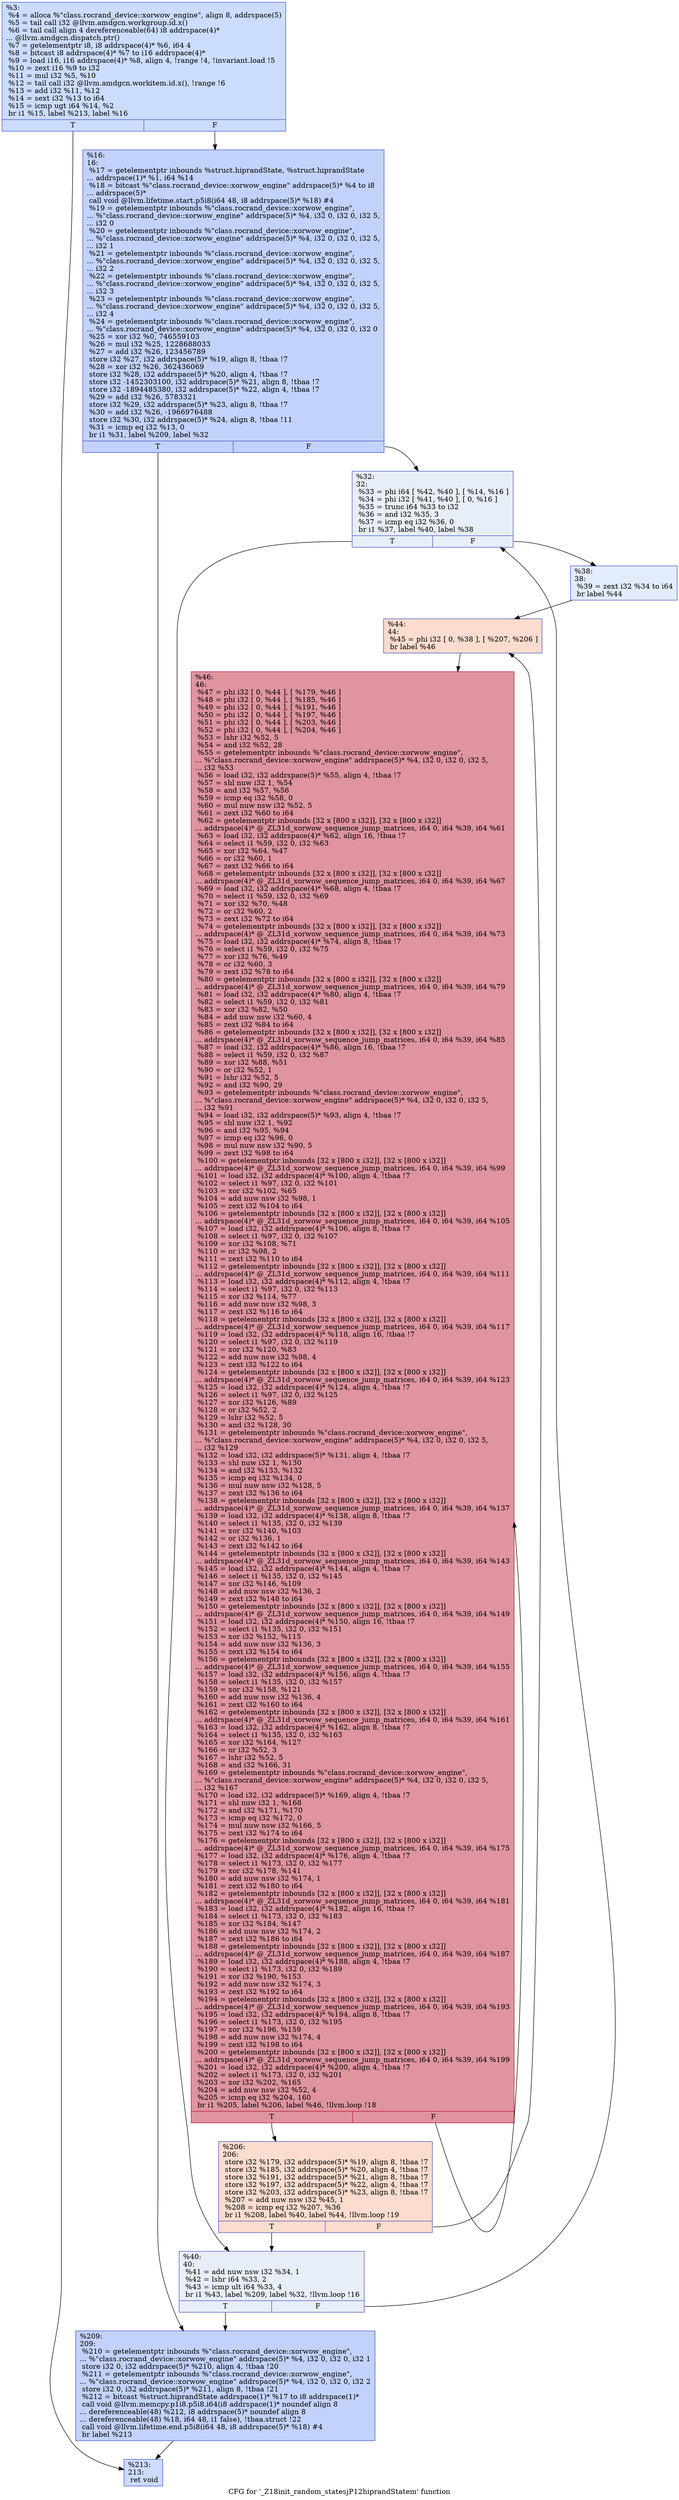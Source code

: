 digraph "CFG for '_Z18init_random_statesjP12hiprandStatem' function" {
	label="CFG for '_Z18init_random_statesjP12hiprandStatem' function";

	Node0x630aa60 [shape=record,color="#3d50c3ff", style=filled, fillcolor="#8caffe70",label="{%3:\l  %4 = alloca %\"class.rocrand_device::xorwow_engine\", align 8, addrspace(5)\l  %5 = tail call i32 @llvm.amdgcn.workgroup.id.x()\l  %6 = tail call align 4 dereferenceable(64) i8 addrspace(4)*\l... @llvm.amdgcn.dispatch.ptr()\l  %7 = getelementptr i8, i8 addrspace(4)* %6, i64 4\l  %8 = bitcast i8 addrspace(4)* %7 to i16 addrspace(4)*\l  %9 = load i16, i16 addrspace(4)* %8, align 4, !range !4, !invariant.load !5\l  %10 = zext i16 %9 to i32\l  %11 = mul i32 %5, %10\l  %12 = tail call i32 @llvm.amdgcn.workitem.id.x(), !range !6\l  %13 = add i32 %11, %12\l  %14 = sext i32 %13 to i64\l  %15 = icmp ugt i64 %14, %2\l  br i1 %15, label %213, label %16\l|{<s0>T|<s1>F}}"];
	Node0x630aa60:s0 -> Node0x630fdb0;
	Node0x630aa60:s1 -> Node0x630fe40;
	Node0x630fe40 [shape=record,color="#3d50c3ff", style=filled, fillcolor="#779af770",label="{%16:\l16:                                               \l  %17 = getelementptr inbounds %struct.hiprandState, %struct.hiprandState\l... addrspace(1)* %1, i64 %14\l  %18 = bitcast %\"class.rocrand_device::xorwow_engine\" addrspace(5)* %4 to i8\l... addrspace(5)*\l  call void @llvm.lifetime.start.p5i8(i64 48, i8 addrspace(5)* %18) #4\l  %19 = getelementptr inbounds %\"class.rocrand_device::xorwow_engine\",\l... %\"class.rocrand_device::xorwow_engine\" addrspace(5)* %4, i32 0, i32 0, i32 5,\l... i32 0\l  %20 = getelementptr inbounds %\"class.rocrand_device::xorwow_engine\",\l... %\"class.rocrand_device::xorwow_engine\" addrspace(5)* %4, i32 0, i32 0, i32 5,\l... i32 1\l  %21 = getelementptr inbounds %\"class.rocrand_device::xorwow_engine\",\l... %\"class.rocrand_device::xorwow_engine\" addrspace(5)* %4, i32 0, i32 0, i32 5,\l... i32 2\l  %22 = getelementptr inbounds %\"class.rocrand_device::xorwow_engine\",\l... %\"class.rocrand_device::xorwow_engine\" addrspace(5)* %4, i32 0, i32 0, i32 5,\l... i32 3\l  %23 = getelementptr inbounds %\"class.rocrand_device::xorwow_engine\",\l... %\"class.rocrand_device::xorwow_engine\" addrspace(5)* %4, i32 0, i32 0, i32 5,\l... i32 4\l  %24 = getelementptr inbounds %\"class.rocrand_device::xorwow_engine\",\l... %\"class.rocrand_device::xorwow_engine\" addrspace(5)* %4, i32 0, i32 0, i32 0\l  %25 = xor i32 %0, 746559103\l  %26 = mul i32 %25, 1228688033\l  %27 = add i32 %26, 123456789\l  store i32 %27, i32 addrspace(5)* %19, align 8, !tbaa !7\l  %28 = xor i32 %26, 362436069\l  store i32 %28, i32 addrspace(5)* %20, align 4, !tbaa !7\l  store i32 -1452303100, i32 addrspace(5)* %21, align 8, !tbaa !7\l  store i32 -1894485380, i32 addrspace(5)* %22, align 4, !tbaa !7\l  %29 = add i32 %26, 5783321\l  store i32 %29, i32 addrspace(5)* %23, align 8, !tbaa !7\l  %30 = add i32 %26, -1966976488\l  store i32 %30, i32 addrspace(5)* %24, align 8, !tbaa !11\l  %31 = icmp eq i32 %13, 0\l  br i1 %31, label %209, label %32\l|{<s0>T|<s1>F}}"];
	Node0x630fe40:s0 -> Node0x6311a70;
	Node0x630fe40:s1 -> Node0x6311b00;
	Node0x6311b00 [shape=record,color="#3d50c3ff", style=filled, fillcolor="#cbd8ee70",label="{%32:\l32:                                               \l  %33 = phi i64 [ %42, %40 ], [ %14, %16 ]\l  %34 = phi i32 [ %41, %40 ], [ 0, %16 ]\l  %35 = trunc i64 %33 to i32\l  %36 = and i32 %35, 3\l  %37 = icmp eq i32 %36, 0\l  br i1 %37, label %40, label %38\l|{<s0>T|<s1>F}}"];
	Node0x6311b00:s0 -> Node0x630ff80;
	Node0x6311b00:s1 -> Node0x6312130;
	Node0x6312130 [shape=record,color="#3d50c3ff", style=filled, fillcolor="#bfd3f670",label="{%38:\l38:                                               \l  %39 = zext i32 %34 to i64\l  br label %44\l}"];
	Node0x6312130 -> Node0x63122e0;
	Node0x630ff80 [shape=record,color="#3d50c3ff", style=filled, fillcolor="#cbd8ee70",label="{%40:\l40:                                               \l  %41 = add nuw nsw i32 %34, 1\l  %42 = lshr i64 %33, 2\l  %43 = icmp ult i64 %33, 4\l  br i1 %43, label %209, label %32, !llvm.loop !16\l|{<s0>T|<s1>F}}"];
	Node0x630ff80:s0 -> Node0x6311a70;
	Node0x630ff80:s1 -> Node0x6311b00;
	Node0x63122e0 [shape=record,color="#3d50c3ff", style=filled, fillcolor="#f7af9170",label="{%44:\l44:                                               \l  %45 = phi i32 [ 0, %38 ], [ %207, %206 ]\l  br label %46\l}"];
	Node0x63122e0 -> Node0x63127c0;
	Node0x63127c0 [shape=record,color="#b70d28ff", style=filled, fillcolor="#b70d2870",label="{%46:\l46:                                               \l  %47 = phi i32 [ 0, %44 ], [ %179, %46 ]\l  %48 = phi i32 [ 0, %44 ], [ %185, %46 ]\l  %49 = phi i32 [ 0, %44 ], [ %191, %46 ]\l  %50 = phi i32 [ 0, %44 ], [ %197, %46 ]\l  %51 = phi i32 [ 0, %44 ], [ %203, %46 ]\l  %52 = phi i32 [ 0, %44 ], [ %204, %46 ]\l  %53 = lshr i32 %52, 5\l  %54 = and i32 %52, 28\l  %55 = getelementptr inbounds %\"class.rocrand_device::xorwow_engine\",\l... %\"class.rocrand_device::xorwow_engine\" addrspace(5)* %4, i32 0, i32 0, i32 5,\l... i32 %53\l  %56 = load i32, i32 addrspace(5)* %55, align 4, !tbaa !7\l  %57 = shl nuw i32 1, %54\l  %58 = and i32 %57, %56\l  %59 = icmp eq i32 %58, 0\l  %60 = mul nuw nsw i32 %52, 5\l  %61 = zext i32 %60 to i64\l  %62 = getelementptr inbounds [32 x [800 x i32]], [32 x [800 x i32]]\l... addrspace(4)* @_ZL31d_xorwow_sequence_jump_matrices, i64 0, i64 %39, i64 %61\l  %63 = load i32, i32 addrspace(4)* %62, align 16, !tbaa !7\l  %64 = select i1 %59, i32 0, i32 %63\l  %65 = xor i32 %64, %47\l  %66 = or i32 %60, 1\l  %67 = zext i32 %66 to i64\l  %68 = getelementptr inbounds [32 x [800 x i32]], [32 x [800 x i32]]\l... addrspace(4)* @_ZL31d_xorwow_sequence_jump_matrices, i64 0, i64 %39, i64 %67\l  %69 = load i32, i32 addrspace(4)* %68, align 4, !tbaa !7\l  %70 = select i1 %59, i32 0, i32 %69\l  %71 = xor i32 %70, %48\l  %72 = or i32 %60, 2\l  %73 = zext i32 %72 to i64\l  %74 = getelementptr inbounds [32 x [800 x i32]], [32 x [800 x i32]]\l... addrspace(4)* @_ZL31d_xorwow_sequence_jump_matrices, i64 0, i64 %39, i64 %73\l  %75 = load i32, i32 addrspace(4)* %74, align 8, !tbaa !7\l  %76 = select i1 %59, i32 0, i32 %75\l  %77 = xor i32 %76, %49\l  %78 = or i32 %60, 3\l  %79 = zext i32 %78 to i64\l  %80 = getelementptr inbounds [32 x [800 x i32]], [32 x [800 x i32]]\l... addrspace(4)* @_ZL31d_xorwow_sequence_jump_matrices, i64 0, i64 %39, i64 %79\l  %81 = load i32, i32 addrspace(4)* %80, align 4, !tbaa !7\l  %82 = select i1 %59, i32 0, i32 %81\l  %83 = xor i32 %82, %50\l  %84 = add nuw nsw i32 %60, 4\l  %85 = zext i32 %84 to i64\l  %86 = getelementptr inbounds [32 x [800 x i32]], [32 x [800 x i32]]\l... addrspace(4)* @_ZL31d_xorwow_sequence_jump_matrices, i64 0, i64 %39, i64 %85\l  %87 = load i32, i32 addrspace(4)* %86, align 16, !tbaa !7\l  %88 = select i1 %59, i32 0, i32 %87\l  %89 = xor i32 %88, %51\l  %90 = or i32 %52, 1\l  %91 = lshr i32 %52, 5\l  %92 = and i32 %90, 29\l  %93 = getelementptr inbounds %\"class.rocrand_device::xorwow_engine\",\l... %\"class.rocrand_device::xorwow_engine\" addrspace(5)* %4, i32 0, i32 0, i32 5,\l... i32 %91\l  %94 = load i32, i32 addrspace(5)* %93, align 4, !tbaa !7\l  %95 = shl nuw i32 1, %92\l  %96 = and i32 %95, %94\l  %97 = icmp eq i32 %96, 0\l  %98 = mul nuw nsw i32 %90, 5\l  %99 = zext i32 %98 to i64\l  %100 = getelementptr inbounds [32 x [800 x i32]], [32 x [800 x i32]]\l... addrspace(4)* @_ZL31d_xorwow_sequence_jump_matrices, i64 0, i64 %39, i64 %99\l  %101 = load i32, i32 addrspace(4)* %100, align 4, !tbaa !7\l  %102 = select i1 %97, i32 0, i32 %101\l  %103 = xor i32 %102, %65\l  %104 = add nuw nsw i32 %98, 1\l  %105 = zext i32 %104 to i64\l  %106 = getelementptr inbounds [32 x [800 x i32]], [32 x [800 x i32]]\l... addrspace(4)* @_ZL31d_xorwow_sequence_jump_matrices, i64 0, i64 %39, i64 %105\l  %107 = load i32, i32 addrspace(4)* %106, align 8, !tbaa !7\l  %108 = select i1 %97, i32 0, i32 %107\l  %109 = xor i32 %108, %71\l  %110 = or i32 %98, 2\l  %111 = zext i32 %110 to i64\l  %112 = getelementptr inbounds [32 x [800 x i32]], [32 x [800 x i32]]\l... addrspace(4)* @_ZL31d_xorwow_sequence_jump_matrices, i64 0, i64 %39, i64 %111\l  %113 = load i32, i32 addrspace(4)* %112, align 4, !tbaa !7\l  %114 = select i1 %97, i32 0, i32 %113\l  %115 = xor i32 %114, %77\l  %116 = add nuw nsw i32 %98, 3\l  %117 = zext i32 %116 to i64\l  %118 = getelementptr inbounds [32 x [800 x i32]], [32 x [800 x i32]]\l... addrspace(4)* @_ZL31d_xorwow_sequence_jump_matrices, i64 0, i64 %39, i64 %117\l  %119 = load i32, i32 addrspace(4)* %118, align 16, !tbaa !7\l  %120 = select i1 %97, i32 0, i32 %119\l  %121 = xor i32 %120, %83\l  %122 = add nuw nsw i32 %98, 4\l  %123 = zext i32 %122 to i64\l  %124 = getelementptr inbounds [32 x [800 x i32]], [32 x [800 x i32]]\l... addrspace(4)* @_ZL31d_xorwow_sequence_jump_matrices, i64 0, i64 %39, i64 %123\l  %125 = load i32, i32 addrspace(4)* %124, align 4, !tbaa !7\l  %126 = select i1 %97, i32 0, i32 %125\l  %127 = xor i32 %126, %89\l  %128 = or i32 %52, 2\l  %129 = lshr i32 %52, 5\l  %130 = and i32 %128, 30\l  %131 = getelementptr inbounds %\"class.rocrand_device::xorwow_engine\",\l... %\"class.rocrand_device::xorwow_engine\" addrspace(5)* %4, i32 0, i32 0, i32 5,\l... i32 %129\l  %132 = load i32, i32 addrspace(5)* %131, align 4, !tbaa !7\l  %133 = shl nuw i32 1, %130\l  %134 = and i32 %133, %132\l  %135 = icmp eq i32 %134, 0\l  %136 = mul nuw nsw i32 %128, 5\l  %137 = zext i32 %136 to i64\l  %138 = getelementptr inbounds [32 x [800 x i32]], [32 x [800 x i32]]\l... addrspace(4)* @_ZL31d_xorwow_sequence_jump_matrices, i64 0, i64 %39, i64 %137\l  %139 = load i32, i32 addrspace(4)* %138, align 8, !tbaa !7\l  %140 = select i1 %135, i32 0, i32 %139\l  %141 = xor i32 %140, %103\l  %142 = or i32 %136, 1\l  %143 = zext i32 %142 to i64\l  %144 = getelementptr inbounds [32 x [800 x i32]], [32 x [800 x i32]]\l... addrspace(4)* @_ZL31d_xorwow_sequence_jump_matrices, i64 0, i64 %39, i64 %143\l  %145 = load i32, i32 addrspace(4)* %144, align 4, !tbaa !7\l  %146 = select i1 %135, i32 0, i32 %145\l  %147 = xor i32 %146, %109\l  %148 = add nuw nsw i32 %136, 2\l  %149 = zext i32 %148 to i64\l  %150 = getelementptr inbounds [32 x [800 x i32]], [32 x [800 x i32]]\l... addrspace(4)* @_ZL31d_xorwow_sequence_jump_matrices, i64 0, i64 %39, i64 %149\l  %151 = load i32, i32 addrspace(4)* %150, align 16, !tbaa !7\l  %152 = select i1 %135, i32 0, i32 %151\l  %153 = xor i32 %152, %115\l  %154 = add nuw nsw i32 %136, 3\l  %155 = zext i32 %154 to i64\l  %156 = getelementptr inbounds [32 x [800 x i32]], [32 x [800 x i32]]\l... addrspace(4)* @_ZL31d_xorwow_sequence_jump_matrices, i64 0, i64 %39, i64 %155\l  %157 = load i32, i32 addrspace(4)* %156, align 4, !tbaa !7\l  %158 = select i1 %135, i32 0, i32 %157\l  %159 = xor i32 %158, %121\l  %160 = add nuw nsw i32 %136, 4\l  %161 = zext i32 %160 to i64\l  %162 = getelementptr inbounds [32 x [800 x i32]], [32 x [800 x i32]]\l... addrspace(4)* @_ZL31d_xorwow_sequence_jump_matrices, i64 0, i64 %39, i64 %161\l  %163 = load i32, i32 addrspace(4)* %162, align 8, !tbaa !7\l  %164 = select i1 %135, i32 0, i32 %163\l  %165 = xor i32 %164, %127\l  %166 = or i32 %52, 3\l  %167 = lshr i32 %52, 5\l  %168 = and i32 %166, 31\l  %169 = getelementptr inbounds %\"class.rocrand_device::xorwow_engine\",\l... %\"class.rocrand_device::xorwow_engine\" addrspace(5)* %4, i32 0, i32 0, i32 5,\l... i32 %167\l  %170 = load i32, i32 addrspace(5)* %169, align 4, !tbaa !7\l  %171 = shl nuw i32 1, %168\l  %172 = and i32 %171, %170\l  %173 = icmp eq i32 %172, 0\l  %174 = mul nuw nsw i32 %166, 5\l  %175 = zext i32 %174 to i64\l  %176 = getelementptr inbounds [32 x [800 x i32]], [32 x [800 x i32]]\l... addrspace(4)* @_ZL31d_xorwow_sequence_jump_matrices, i64 0, i64 %39, i64 %175\l  %177 = load i32, i32 addrspace(4)* %176, align 4, !tbaa !7\l  %178 = select i1 %173, i32 0, i32 %177\l  %179 = xor i32 %178, %141\l  %180 = add nuw nsw i32 %174, 1\l  %181 = zext i32 %180 to i64\l  %182 = getelementptr inbounds [32 x [800 x i32]], [32 x [800 x i32]]\l... addrspace(4)* @_ZL31d_xorwow_sequence_jump_matrices, i64 0, i64 %39, i64 %181\l  %183 = load i32, i32 addrspace(4)* %182, align 16, !tbaa !7\l  %184 = select i1 %173, i32 0, i32 %183\l  %185 = xor i32 %184, %147\l  %186 = add nuw nsw i32 %174, 2\l  %187 = zext i32 %186 to i64\l  %188 = getelementptr inbounds [32 x [800 x i32]], [32 x [800 x i32]]\l... addrspace(4)* @_ZL31d_xorwow_sequence_jump_matrices, i64 0, i64 %39, i64 %187\l  %189 = load i32, i32 addrspace(4)* %188, align 4, !tbaa !7\l  %190 = select i1 %173, i32 0, i32 %189\l  %191 = xor i32 %190, %153\l  %192 = add nuw nsw i32 %174, 3\l  %193 = zext i32 %192 to i64\l  %194 = getelementptr inbounds [32 x [800 x i32]], [32 x [800 x i32]]\l... addrspace(4)* @_ZL31d_xorwow_sequence_jump_matrices, i64 0, i64 %39, i64 %193\l  %195 = load i32, i32 addrspace(4)* %194, align 8, !tbaa !7\l  %196 = select i1 %173, i32 0, i32 %195\l  %197 = xor i32 %196, %159\l  %198 = add nuw nsw i32 %174, 4\l  %199 = zext i32 %198 to i64\l  %200 = getelementptr inbounds [32 x [800 x i32]], [32 x [800 x i32]]\l... addrspace(4)* @_ZL31d_xorwow_sequence_jump_matrices, i64 0, i64 %39, i64 %199\l  %201 = load i32, i32 addrspace(4)* %200, align 4, !tbaa !7\l  %202 = select i1 %173, i32 0, i32 %201\l  %203 = xor i32 %202, %165\l  %204 = add nuw nsw i32 %52, 4\l  %205 = icmp eq i32 %204, 160\l  br i1 %205, label %206, label %46, !llvm.loop !18\l|{<s0>T|<s1>F}}"];
	Node0x63127c0:s0 -> Node0x6312680;
	Node0x63127c0:s1 -> Node0x63127c0;
	Node0x6312680 [shape=record,color="#3d50c3ff", style=filled, fillcolor="#f7af9170",label="{%206:\l206:                                              \l  store i32 %179, i32 addrspace(5)* %19, align 8, !tbaa !7\l  store i32 %185, i32 addrspace(5)* %20, align 4, !tbaa !7\l  store i32 %191, i32 addrspace(5)* %21, align 8, !tbaa !7\l  store i32 %197, i32 addrspace(5)* %22, align 4, !tbaa !7\l  store i32 %203, i32 addrspace(5)* %23, align 8, !tbaa !7\l  %207 = add nuw nsw i32 %45, 1\l  %208 = icmp eq i32 %207, %36\l  br i1 %208, label %40, label %44, !llvm.loop !19\l|{<s0>T|<s1>F}}"];
	Node0x6312680:s0 -> Node0x630ff80;
	Node0x6312680:s1 -> Node0x63122e0;
	Node0x6311a70 [shape=record,color="#3d50c3ff", style=filled, fillcolor="#779af770",label="{%209:\l209:                                              \l  %210 = getelementptr inbounds %\"class.rocrand_device::xorwow_engine\",\l... %\"class.rocrand_device::xorwow_engine\" addrspace(5)* %4, i32 0, i32 0, i32 1\l  store i32 0, i32 addrspace(5)* %210, align 4, !tbaa !20\l  %211 = getelementptr inbounds %\"class.rocrand_device::xorwow_engine\",\l... %\"class.rocrand_device::xorwow_engine\" addrspace(5)* %4, i32 0, i32 0, i32 2\l  store i32 0, i32 addrspace(5)* %211, align 8, !tbaa !21\l  %212 = bitcast %struct.hiprandState addrspace(1)* %17 to i8 addrspace(1)*\l  call void @llvm.memcpy.p1i8.p5i8.i64(i8 addrspace(1)* noundef align 8\l... dereferenceable(48) %212, i8 addrspace(5)* noundef align 8\l... dereferenceable(48) %18, i64 48, i1 false), !tbaa.struct !22\l  call void @llvm.lifetime.end.p5i8(i64 48, i8 addrspace(5)* %18) #4\l  br label %213\l}"];
	Node0x6311a70 -> Node0x630fdb0;
	Node0x630fdb0 [shape=record,color="#3d50c3ff", style=filled, fillcolor="#8caffe70",label="{%213:\l213:                                              \l  ret void\l}"];
}
